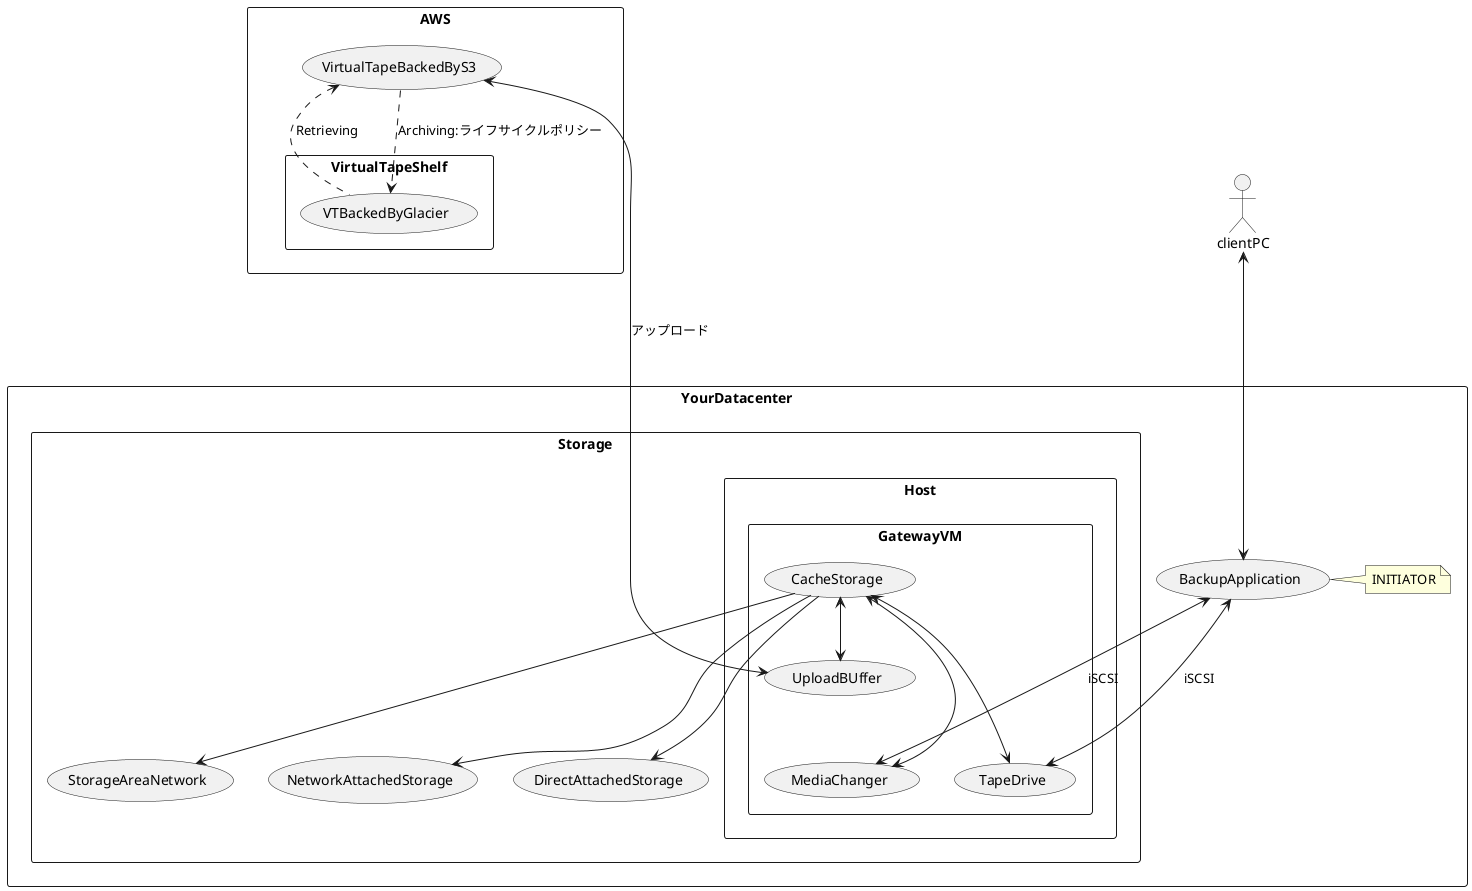 @startuml

actor clientPC
rectangle YourDatacenter {
  usecase BackupApplication as bApp
  note right: INITIATOR
  clientPC <---> bApp

  rectangle Storage{
    usecase StorageAreaNetwork
    usecase NetworkAttachedStorage
    usecase DirectAttachedStorage

    rectangle Host {
      rectangle GatewayVM {

        usecase TapeDrive
        usecase MediaChanger
        usecase UploadBUffer
        usecase CacheStorage
      }
      bApp <---> TapeDrive:iSCSI
      bApp <---> MediaChanger:iSCSI



      CacheStorage <---> TapeDrive
      CacheStorage <---> MediaChanger
      CacheStorage <--> UploadBUffer
    }

    CacheStorage ---> StorageAreaNetwork
    CacheStorage ---> NetworkAttachedStorage
    CacheStorage ---> DirectAttachedStorage
  }
  }

rectangle AWS{
  usecase VirtualTapeBackedByS3 as vts3
  vts3 <-----> UploadBUffer:アップロード

  rectangle VirtualTapeShelf{
    usecase VTBackedByGlacier as vtg
    vts3 <.. vtg: Retrieving
    vts3 ..> vtg: Archiving:ライフサイクルポリシー
  }
}


@enduml
